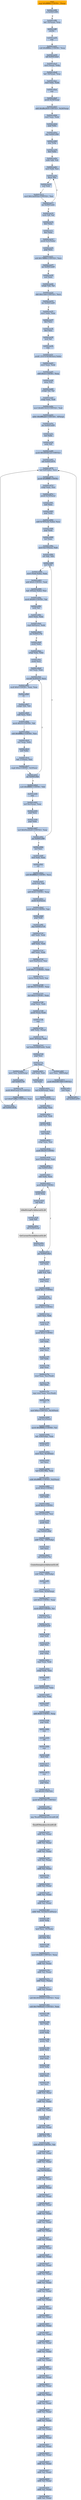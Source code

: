 digraph G {
node[shape=rectangle,style=filled,fillcolor=lightsteelblue,color=lightsteelblue]
bgcolor="transparent"
a0x0041e9f5cmpl_0xfffffffeUINT8_esp_[label="start\ncmpl $0xfffffffe<UINT8>, (%esp)",fillcolor="orange",color="lightgrey"];
a0x0041e9f9ja_0x0041e9f9[label="0x0041e9f9\nja 0x0041e9f9"];
a0x0041e9fbleal__52esp__esp[label="0x0041e9fb\nleal -52(%esp), %esp"];
a0x0041e9ffpusha_[label="0x0041e9ff\npusha "];
a0x0041ea00nop_[label="0x0041ea00\nnop "];
a0x0041ea01subl_0xffffffdcUINT8_esp[label="0x0041ea01\nsubl $0xffffffdc<UINT8>, %esp"];
a0x0041ea04call_0x0041eba5[label="0x0041ea04\ncall 0x0041eba5"];
a0x0041eba5movl_esp__ebp[label="0x0041eba5\nmovl (%esp), %ebp"];
a0x0041eba8leal__32esp__esp[label="0x0041eba8\nleal -32(%esp), %esp"];
a0x0041ebactestl_ebx_edx[label="0x0041ebac\ntestl %ebx, %edx"];
a0x0041ebaenop_[label="0x0041ebae\nnop "];
a0x0041ebafpushl_0x54esp_[label="0x0041ebaf\npushl 0x54(%esp)"];
a0x0041ebb3addl_0xfffe283fUINT32_0x24esp_[label="0x0041ebb3\naddl $0xfffe283f<UINT32>, 0x24(%esp)"];
a0x0041ebbbtestl_eax_edx[label="0x0041ebbb\ntestl %eax, %edx"];
a0x0041ebbdpopl_ebx[label="0x0041ebbd\npopl %ebx"];
a0x0041ebbejmp_0x0041e96f[label="0x0041ebbe\njmp 0x0041e96f"];
a0x0041e96fjmp_ebp[label="0x0041e96f\njmp %ebp"];
a0x0041ea09decl_ebx[label="0x0041ea09\ndecl %ebx"];
a0x0041ea0asubb_dh_ch[label="0x0041ea0a\nsubb %dh, %ch"];
a0x0041ea0cmovl_edi_esi[label="0x0041ea0c\nmovl %edi, %esi"];
a0x0041ea0edecw_bx[label="0x0041ea0e\ndecw %bx"];
a0x0041ea10notl_edi[label="0x0041ea10\nnotl %edi"];
a0x0041ea12movl_0x1aa5f32aUINT32_esi[label="0x0041ea12\nmovl $0x1aa5f32a<UINT32>, %esi"];
a0x0041ea17jne_0x0041ea0e[label="0x0041ea17\njne 0x0041ea0e"];
a0x0041ea19testb_dl_al[label="0x0041ea19\ntestb %dl, %al"];
a0x0041ea1bdecl_eax[label="0x0041ea1b\ndecl %eax"];
a0x0041ea1cdecl_eax[label="0x0041ea1c\ndecl %eax"];
a0x0041ea1dpushl_0x3cebx_[label="0x0041ea1d\npushl 0x3c(%ebx)"];
a0x0041ea20popl_ecx[label="0x0041ea20\npopl %ecx"];
a0x0041ea21subl_0x7ffffffdUINT32_ecx[label="0x0041ea21\nsubl $0x7ffffffd<UINT32>, %ecx"];
a0x0041ea27jae_0x0041ea09[label="0x0041ea27\njae 0x0041ea09"];
a0x0041ea29notl_eax[label="0x0041ea29\nnotl %eax"];
a0x0041ea2bxchgb_ah_al[label="0x0041ea2b\nxchgb %ah, %al"];
a0x0041ea2dsbbl_0x13e6UINT32_ecx[label="0x0041ea2d\nsbbl $0x13e6<UINT32>, %ecx"];
a0x0041ea33jno_0x0041ea09[label="0x0041ea33\njno 0x0041ea09"];
a0x0041ea35movl_ebx_eax[label="0x0041ea35\nmovl %ebx, %eax"];
a0x0041ea37decl_esi[label="0x0041ea37\ndecl %esi"];
a0x0041ea38decl_esi[label="0x0041ea38\ndecl %esi"];
a0x0041ea39incb_al[label="0x0041ea39\nincb %al"];
a0x0041ea3bnop_[label="0x0041ea3b\nnop "];
a0x0041ea3cpushl__2147478556ecxebx_[label="0x0041ea3c\npushl -2147478556(%ecx,%ebx)"];
a0x0041ea43movl_eax_edx[label="0x0041ea43\nmovl %eax, %edx"];
a0x0041ea45addl_0x4UINT8_esp[label="0x0041ea45\naddl $0x4<UINT8>, %esp"];
a0x0041ea48setns_ch[label="0x0041ea48\nsetns %ch"];
a0x0041ea4bxchgb_al_al[label="0x0041ea4b\nxchgb %al, %al"];
a0x0041ea4dxchgl_eax_edi[label="0x0041ea4d\nxchgl %eax, %edi"];
a0x0041ea4emovl_0xff21321fUINT32_edi[label="0x0041ea4e\nmovl $0xff21321f<UINT32>, %edi"];
a0x0041ea53addw_0xffffbab0UINT16__4esp_[label="0x0041ea53\naddw $0xffffbab0<UINT16>, -4(%esp)"];
a0x0041ea5ajne_0x0041ea09[label="0x0041ea5a\njne 0x0041ea09"];
a0x0041ea5cincl_edx[label="0x0041ea5c\nincl %edx"];
a0x0041ea5dsetle_dl[label="0x0041ea5d\nsetle %dl"];
a0x0041ea60pushl_0x400481e4UINT32[label="0x0041ea60\npushl $0x400481e4<UINT32>"];
a0x0041ea65call_0x0041e978[label="0x0041ea65\ncall 0x0041e978"];
a0x0041e978leal_0x9ebx__ecx[label="0x0041e978\nleal 0x9(%ebx), %ecx"];
a0x0041e97bpushl_0xffffffffUINT8[label="0x0041e97b\npushl $0xffffffff<UINT8>"];
a0x0041e97dxchgl_eax_esi[label="0x0041e97d\nxchgl %eax, %esi"];
a0x0041e97epushl_0x33ecx_[label="0x0041e97e\npushl 0x33(%ecx)"];
a0x0041e981notl_eax[label="0x0041e981\nnotl %eax"];
a0x0041e983popl_edx[label="0x0041e983\npopl %edx"];
a0x0041e984addl_0x78edxebx__ecx[label="0x0041e984\naddl 0x78(%edx,%ebx), %ecx"];
a0x0041e988popl_edx[label="0x0041e988\npopl %edx"];
a0x0041e989incl_eax[label="0x0041e989\nincl %eax"];
a0x0041e98amovl_0x17ecx__edi[label="0x0041e98a\nmovl 0x17(%ecx), %edi"];
a0x0041e98dorb_bh_bh[label="0x0041e98d\norb %bh, %bh"];
a0x0041e98fincl_edx[label="0x0041e98f\nincl %edx"];
a0x0041e990movl_ediebx__eax[label="0x0041e990\nmovl (%edi,%ebx), %eax"];
a0x0041e993addl_0x4UINT8_edi[label="0x0041e993\naddl $0x4<UINT8>, %edi"];
a0x0041e996leal__3eaxebx__esi[label="0x0041e996\nleal -3(%eax,%ebx), %esi"];
a0x0041e99amovb_0x60UINT8_al[label="0x0041e99a\nmovb $0x60<UINT8>, %al"];
a0x0041e99cnotb_al[label="0x0041e99c\nnotb %al"];
a0x0041e99emovl_eax_eax[label="0x0041e99e\nmovl %eax, %eax"];
a0x0041e9a0cmpl_0xfecx__edx[label="0x0041e9a0\ncmpl 0xf(%ecx), %edx"];
a0x0041e9a3jae_0x0041e7fe[label="0x0041e9a3\njae 0x0041e7fe"];
a0x0041e9a9pushl_ebx[label="0x0041e9a9\npushl %ebx"];
a0x0041e9aaxchgl_ebx_ebx[label="0x0041e9aa\nxchgl %ebx, %ebx"];
a0x0041e9acpushl_ecx[label="0x0041e9ac\npushl %ecx"];
a0x0041e9adxorl_eax_eax[label="0x0041e9ad\nxorl %eax, %eax"];
a0x0041e9afmovzbl_0x3esi__ecx[label="0x0041e9af\nmovzbl 0x3(%esi), %ecx"];
a0x0041e9b3imull_0xfUINT8_eax_eax[label="0x0041e9b3\nimull $0xf<UINT8>, %eax, %eax"];
a0x0041e9b6clc_[label="0x0041e9b6\nclc "];
a0x0041e9b7xchgb_bh_bh[label="0x0041e9b7\nxchgb %bh, %bh"];
a0x0041e9b9subl_ecx_eax[label="0x0041e9b9\nsubl %ecx, %eax"];
a0x0041e9bbmovb_0x35UINT8_bl[label="0x0041e9bb\nmovb $0x35<UINT8>, %bl"];
a0x0041e9bdsubl_0xffffffeeUINT8_esi[label="0x0041e9bd\nsubl $0xffffffee<UINT8>, %esi"];
a0x0041e9c0xorl_esp_ebx[label="0x0041e9c0\nxorl %esp, %ebx"];
a0x0041e9c2notl_ebx[label="0x0041e9c2\nnotl %ebx"];
a0x0041e9c4leal__17esi__esi[label="0x0041e9c4\nleal -17(%esi), %esi"];
a0x0041e9c7cmpb_0xaUINT8_0x3esi_[label="0x0041e9c7\ncmpb $0xa<UINT8>, 0x3(%esi)"];
a0x0041e9cbjae_0x0041e9af[label="0x0041e9cb\njae 0x0041e9af"];
a0x0041e9cdxorb_0xfffffff4UINT8_bh[label="0x0041e9cd\nxorb $0xfffffff4<UINT8>, %bh"];
a0x0041e9d0nop_[label="0x0041e9d0\nnop "];
a0x0041e9d1xorl_0xcesp__eax[label="0x0041e9d1\nxorl 0xc(%esp), %eax"];
a0x0041e9d5popl_ecx[label="0x0041e9d5\npopl %ecx"];
a0x0041e9d6popl_ebx[label="0x0041e9d6\npopl %ebx"];
a0x0041e9d7xorl_0x93e2d2d5UINT32_eax[label="0x0041e9d7\nxorl $0x93e2d2d5<UINT32>, %eax"];
a0x0041e9dcjne_0x0041e98f[label="0x0041e9dc\njne 0x0041e98f"];
a0x0041e9deincl_esi[label="0x0041e9de\nincl %esi"];
a0x0041e9dftestl_edi_eax[label="0x0041e9df\ntestl %edi, %eax"];
a0x0041e9e1cld_[label="0x0041e9e1\ncld "];
a0x0041e9e2subl_0xffffffefUINT8_ecx[label="0x0041e9e2\nsubl $0xffffffef<UINT8>, %ecx"];
a0x0041e9e5movb_cl_ah[label="0x0041e9e5\nmovb %cl, %ah"];
a0x0041e9e7addl_0x8UINT8_esp[label="0x0041e9e7\naddl $0x8<UINT8>, %esp"];
a0x0041e9eapushl_0x2ecx_[label="0x0041e9ea\npushl 0x2(%ecx)"];
a0x0041e9edmovb_0x23UINT8_ah[label="0x0041e9ed\nmovb $0x23<UINT8>, %ah"];
a0x0041e9efpopl_edi[label="0x0041e9ef\npopl %edi"];
a0x0041e9f0jmp_0x0041e7c0[label="0x0041e9f0\njmp 0x0041e7c0"];
a0x0041e7c0addl_edx_edx[label="0x0041e7c0\naddl %edx, %edx"];
a0x0041e7c2addl_ebx_edi[label="0x0041e7c2\naddl %ebx, %edi"];
a0x0041e7c4addl_ebx_edx[label="0x0041e7c4\naddl %ebx, %edx"];
a0x0041e7c6movl_0xaecx__esi[label="0x0041e7c6\nmovl 0xa(%ecx), %esi"];
a0x0041e7c9andl_0x7cUINT8_eax[label="0x0041e7c9\nandl $0x7c<UINT8>, %eax"];
a0x0041e7ccmovw_edxesi__ax[label="0x0041e7cc\nmovw (%edx,%esi), %ax"];
a0x0041e7d0shll_0x10UINT8_eax[label="0x0041e7d0\nshll $0x10<UINT8>, %eax"];
a0x0041e7d3shrl_0xeUINT8_eax[label="0x0041e7d3\nshrl $0xe<UINT8>, %eax"];
a0x0041e7d6xchgl_ecx_edx[label="0x0041e7d6\nxchgl %ecx, %edx"];
a0x0041e7d8pushl_eaxedi_[label="0x0041e7d8\npushl (%eax,%edi)"];
a0x0041e7dbnop_[label="0x0041e7db\nnop "];
a0x0041e7dcaddl_ebx_esp_[label="0x0041e7dc\naddl %ebx, (%esp)"];
a0x0041e7dfmovl__4esp__eax[label="0x0041e7df\nmovl -4(%esp), %eax"];
a0x0041e7e3leal_0x6a3a388fedi__edx[label="0x0041e7e3\nleal 0x6a3a388f(%edi), %edx"];
a0x0041e7e9popl_esi[label="0x0041e7e9\npopl %esi"];
a0x0041e7eajmp_eax[label="0x0041e7ea\njmp %eax"];
a0x0041ea6amovl_esi_0x44esp_[label="0x0041ea6a\nmovl %esi, 0x44(%esp)"];
a0x0041ea6ecall_0x0041e7ff[label="0x0041ea6e\ncall 0x0041e7ff"];
a0x0041e7ffpushl_0x61ee3c72UINT32[label="0x0041e7ff\npushl $0x61ee3c72<UINT32>"];
a0x0041e804xorl_0x67effffaUINT32_edi[label="0x0041e804\nxorl $0x67effffa<UINT32>, %edi"];
a0x0041e80acall_0x0041e978[label="0x0041e80a\ncall 0x0041e978"];
a0x0041e80fmovl_esi__589ebp_[label="0x0041e80f\nmovl %esi, -589(%ebp)"];
a0x0041e815pushl_0xfc6613b6UINT32[label="0x0041e815\npushl $0xfc6613b6<UINT32>"];
a0x0041e81anotl_eax[label="0x0041e81a\nnotl %eax"];
a0x0041e81ccall_0x0041e978[label="0x0041e81c\ncall 0x0041e978"];
a0x0041e821subl_edi_edi[label="0x0041e821\nsubl %edi, %edi"];
a0x0041e823incl_edi[label="0x0041e823\nincl %edi"];
a0x0041e824leal_0x28esp__eax[label="0x0041e824\nleal 0x28(%esp), %eax"];
a0x0041e828movl_esi_0x4cesp_[label="0x0041e828\nmovl %esi, 0x4c(%esp)"];
a0x0041e82ctestl_ebp_ecx[label="0x0041e82c\ntestl %ebp, %ecx"];
a0x0041e82exchgl_edi_edx[label="0x0041e82e\nxchgl %edi, %edx"];
a0x0041e830orb_cl_dh[label="0x0041e830\norb %cl, %dh"];
a0x0041e832incl_edx[label="0x0041e832\nincl %edx"];
a0x0041e833xchgl_eax_esi[label="0x0041e833\nxchgl %eax, %esi"];
a0x0041e834pushl_0x20UINT8[label="0x0041e834\npushl $0x20<UINT8>"];
a0x0041e836movl_0x4cesp__edi[label="0x0041e836\nmovl 0x4c(%esp), %edi"];
a0x0041e83ajmp_0x0041e921[label="0x0041e83a\njmp 0x0041e921"];
a0x0041e921subl_edx_ecx[label="0x0041e921\nsubl %edx, %ecx"];
a0x0041e923pushl_0x8UINT8[label="0x0041e923\npushl $0x8<UINT8>"];
a0x0041e925pushl_esp[label="0x0041e925\npushl %esp"];
a0x0041e926call_edi[label="0x0041e926\ncall %edi"];
IsBadStringPtrA_kernel32_dll[label="IsBadStringPtrA@kernel32.dll",fillcolor="lightgrey",color="lightgrey"];
a0x0041e928notb_dl[label="0x0041e928\nnotb %dl"];
a0x0041e92acall_0x50esp_[label="0x0041e92a\ncall 0x50(%esp)"];
GetCurrentThread_kernel32_dll[label="GetCurrentThread@kernel32.dll",fillcolor="lightgrey",color="lightgrey"];
a0x0041e92edecb_esp_[label="0x0041e92e\ndecb (%esp)"];
a0x0041e931jne_0x0041e923[label="0x0041e931\njne 0x0041e923"];
a0x0041e933notl_edx[label="0x0041e933\nnotl %edx"];
a0x0041e935addb_ch_ah[label="0x0041e935\naddb %ch, %ah"];
a0x0041e937popl_eax[label="0x0041e937\npopl %eax"];
a0x0041e938pushl_0x1UINT8[label="0x0041e938\npushl $0x1<UINT8>"];
a0x0041e93acall_0x0041e7ec[label="0x0041e93a\ncall 0x0041e7ec"];
a0x0041e7ecpushl_0x1UINT8[label="0x0041e7ec\npushl $0x1<UINT8>"];
a0x0041e7eemovl_esi_edi[label="0x0041e7ee\nmovl %esi, %edi"];
a0x0041e7f0notb_ch[label="0x0041e7f0\nnotb %ch"];
a0x0041e7f2pushl_0x4UINT8[label="0x0041e7f2\npushl $0x4<UINT8>"];
a0x0041e7f4notl_edx[label="0x0041e7f4\nnotl %edx"];
a0x0041e7f6popl_ecx[label="0x0041e7f6\npopl %ecx"];
a0x0041e7f7notl_edx[label="0x0041e7f7\nnotl %edx"];
a0x0041e7f9popl_eax[label="0x0041e7f9\npopl %eax"];
a0x0041e7fastosl_eax_es_edi_[label="0x0041e7fa\nstosl %eax, %es:(%edi)"];
a0x0041e7fbdecl_eax[label="0x0041e7fb\ndecl %eax"];
a0x0041e7fcrepz_stosl_eax_es_edi_[label="0x0041e7fc\nrepz stosl %eax, %es:(%edi)"];
a0x0041e7feret[label="0x0041e7fe\nret"];
a0x0041e93fmovl_0xcUINT32_0x14esi_[label="0x0041e93f\nmovl $0xc<UINT32>, 0x14(%esi)"];
a0x0041e946popl_0x1cesi_[label="0x0041e946\npopl 0x1c(%esi)"];
a0x0041e949movb_0xffffff8aUINT8_cl[label="0x0041e949\nmovb $0xffffff8a<UINT8>, %cl"];
a0x0041e94bleal__458ebp__eax[label="0x0041e94b\nleal -458(%ebp), %eax"];
a0x0041e951pushl_eax[label="0x0041e951\npushl %eax"];
a0x0041e952movl_esi_0x18esi_[label="0x0041e952\nmovl %esi, 0x18(%esi)"];
a0x0041e955incl_ecx[label="0x0041e955\nincl %ecx"];
a0x0041e956leal_0x4f2c9fba_edx[label="0x0041e956\nleal 0x4f2c9fba, %edx"];
a0x0041e95csubb_0xfffffffcUINT8_0x2esi_[label="0x0041e95c\nsubb $0xfffffffc<UINT8>, 0x2(%esi)"];
a0x0041e960pushl_0x4UINT8[label="0x0041e960\npushl $0x4<UINT8>"];
a0x0041e962notl_edx[label="0x0041e962\nnotl %edx"];
a0x0041e964pushl_0x3UINT8[label="0x0041e964\npushl $0x3<UINT8>"];
a0x0041e966leal_0x14esi__esi[label="0x0041e966\nleal 0x14(%esi), %esi"];
a0x0041e969pushl_esi[label="0x0041e969\npushl %esi"];
a0x0041e96ajmp_0x0041e8dd[label="0x0041e96a\njmp 0x0041e8dd"];
a0x0041e8ddaddl_ebp__290ebp_[label="0x0041e8dd\naddl %ebp, -290(%ebp)"];
a0x0041e8e3notl_ecx[label="0x0041e8e3\nnotl %ecx"];
a0x0041e8e5call_0x0041e7bc[label="0x0041e8e5\ncall 0x0041e7bc"];
CreateSemaphoreA_kernel32_dll[label="CreateSemaphoreA@kernel32.dll",fillcolor="lightgrey",color="lightgrey"];
a0x0041e8ebsubl_ebp__290ebp_[label="0x0041e8eb\nsubl %ebp, -290(%ebp)"];
a0x0041e8f1ret[label="0x0041e8f1\nret"];
a0x0041ea73movl_eax_0x34esp_[label="0x0041ea73\nmovl %eax, 0x34(%esp)"];
a0x0041ea77subl_0x4UINT8_eax[label="0x0041ea77\nsubl $0x4<UINT8>, %eax"];
a0x0041ea7amovb_0xfUINT8_cl[label="0x0041ea7a\nmovb $0xf<UINT8>, %cl"];
a0x0041ea7cmovb_cl_ch[label="0x0041ea7c\nmovb %cl, %ch"];
a0x0041ea7ejb_0x0041eb59[label="0x0041ea7e\njb 0x0041eb59"];
a0x0041eb59popl_edi[label="0x0041eb59\npopl %edi"];
a0x0041eb5apopl_esi[label="0x0041eb5a\npopl %esi"];
a0x0041eb5bpopl_ebp[label="0x0041eb5b\npopl %ebp"];
a0x0041eb5ccmpl_eax_edx[label="0x0041eb5c\ncmpl %eax, %edx"];
a0x0041eb5exchgl_edx_ecx[label="0x0041eb5e\nxchgl %edx, %ecx"];
a0x0041eb60nop_[label="0x0041eb60\nnop "];
a0x0041eb61movl_0x4esp__ebx[label="0x0041eb61\nmovl 0x4(%esp), %ebx"];
a0x0041eb65testl_esi_eax[label="0x0041eb65\ntestl %esi, %eax"];
a0x0041eb67incl_eax[label="0x0041eb67\nincl %eax"];
a0x0041eb68addl_0x8UINT8_esp[label="0x0041eb68\naddl $0x8<UINT8>, %esp"];
a0x0041eb6bpopl_edx[label="0x0041eb6b\npopl %edx"];
a0x0041eb6cnop_[label="0x0041eb6c\nnop "];
a0x0041eb6dcld_[label="0x0041eb6d\ncld "];
a0x0041eb6enop_[label="0x0041eb6e\nnop "];
a0x0041eb6fdecb_al[label="0x0041eb6f\ndecb %al"];
a0x0041eb71popl_ecx[label="0x0041eb71\npopl %ecx"];
a0x0041eb72nop_[label="0x0041eb72\nnop "];
a0x0041eb73popl_eax[label="0x0041eb73\npopl %eax"];
a0x0041eb74ret_0x30UINT16[label="0x0041eb74\nret $0x30<UINT16>"];
a0x00401248pushl_0x401340UINT32[label="0x00401248\npushl $0x401340<UINT32>"];
a0x0040124dcall_0x00401240[label="0x0040124d\ncall 0x00401240"];
a0x00401240jmp_ThunRTMain_msvbvm60_dll[label="0x00401240\njmp ThunRTMain@msvbvm60.dll"];
ThunRTMain_msvbvm60_dll[label="ThunRTMain@msvbvm60.dll",fillcolor="lightgrey",color="lightgrey"];
a0x00401252addb_al_eax_[label="0x00401252\naddb %al, (%eax)"];
a0x00401254addb_al_eax_[label="0x00401254\naddb %al, (%eax)"];
a0x00401256addb_al_eax_[label="0x00401256\naddb %al, (%eax)"];
a0x00401258xorb_al_eax_[label="0x00401258\nxorb %al, (%eax)"];
a0x0040125aaddb_al_eax_[label="0x0040125a\naddb %al, (%eax)"];
a0x0040125cincl_eax[label="0x0040125c\nincl %eax"];
a0x0040125daddb_al_eax_[label="0x0040125d\naddb %al, (%eax)"];
a0x0040125faddb_al_eax_[label="0x0040125f\naddb %al, (%eax)"];
a0x00401261addb_al_eax_[label="0x00401261\naddb %al, (%eax)"];
a0x00401263addb_bh_0x324c51cdecx_[label="0x00401263\naddb %bh, 0x324c51cd(%ecx)"];
a0x00401269pushl_ebp[label="0x00401269\npushl %ebp"];
a0x0040126atestl_ecx__91edx_[label="0x0040126a\ntestl %ecx, -91(%edx)"];
a0x0040126dorb_dh_al[label="0x0040126d\norb %dh, %al"];
a0x0040126frepnz_xlat_[label="0x0040126f\nrepnz xlat "];
a0x00401271movl_0xfa8fUINT32_esp[label="0x00401271\nmovl $0xfa8f<UINT32>, %esp"];
a0x00401276addb_al_eax_[label="0x00401276\naddb %al, (%eax)"];
a0x00401278addb_al_eax_[label="0x00401278\naddb %al, (%eax)"];
a0x0040127aaddl_eax_eax_[label="0x0040127a\naddl %eax, (%eax)"];
a0x0040127caddb_al_eax_[label="0x0040127c\naddb %al, (%eax)"];
a0x0040127esubl_0x30303043UINT32_eax[label="0x0040127e\nsubl $0x30303043<UINT32>, %eax"];
a0x00401283subl_0x70686a62UINT32_eax[label="0x00401283\nsubl $0x70686a62<UINT32>, %eax"];
a0x00401288incl_esi[label="0x00401288\nincl %esi"];
a0x00401289decl_ebp[label="0x00401289\ndecl %ebp"];
a0x0040128apushl_ebp[label="0x0040128a\npushl %ebp"];
a0x0040128bpushw_di[label="0x0040128b\npushw %di"];
a0x0040128dpushl_ecx[label="0x0040128d\npushl %ecx"];
a0x0040128epopl_eax[label="0x0040128e\npopl %eax"];
a0x0040128fpushl_ebp[label="0x0040128f\npushl %ebp"];
a0x00401290popl_ecx[label="0x00401290\npopl %ecx"];
a0x00401291incl_esi[label="0x00401291\nincl %esi"];
a0x00401292addb_ch_esi_[label="0x00401292\naddb %ch, (%esi)"];
a0x00401294addb_al_eax_[label="0x00401294\naddb %al, (%eax)"];
a0x00401296addb_al_eax_[label="0x00401296\naddb %al, (%eax)"];
a0x00401298pushl_es[label="0x00401298\npushl %es"];
a0x00401299addb_al_eax_[label="0x00401299\naddb %al, (%eax)"];
a0x0040129baddb_bh_ah[label="0x0040129b\naddb %bh, %ah"];
a0x0040129dsubb_0x40UINT8_al[label="0x0040129d\nsubb $0x40<UINT8>, %al"];
a0x0040129faddb_dl_eax_[label="0x0040129f\naddb %dl, (%eax)"];
a0x004012a2addb_al_eax_[label="0x004012a2\naddb %al, (%eax)"];
a0x004012a4jmp_0x0562dee3[label="0x004012a4\njmp 0x0562dee3"];
a0x0562dee3addb_al_eax_[label="0x0562dee3\naddb %al, (%eax)"];
a0x0562dee5addb_al_eax_[label="0x0562dee5\naddb %al, (%eax)"];
a0x0562dee7addb_al_eax_[label="0x0562dee7\naddb %al, (%eax)"];
a0x0562dee9addb_al_eax_[label="0x0562dee9\naddb %al, (%eax)"];
a0x0562deebaddb_al_eax_[label="0x0562deeb\naddb %al, (%eax)"];
a0x0562deedaddb_al_eax_[label="0x0562deed\naddb %al, (%eax)"];
a0x0562deefaddb_al_eax_[label="0x0562deef\naddb %al, (%eax)"];
a0x0562def1addb_al_eax_[label="0x0562def1\naddb %al, (%eax)"];
a0x0562def3addb_al_eax_[label="0x0562def3\naddb %al, (%eax)"];
a0x0562def5addb_al_eax_[label="0x0562def5\naddb %al, (%eax)"];
a0x0562def7addb_al_eax_[label="0x0562def7\naddb %al, (%eax)"];
a0x0562def9addb_al_eax_[label="0x0562def9\naddb %al, (%eax)"];
a0x0562defbaddb_al_eax_[label="0x0562defb\naddb %al, (%eax)"];
a0x0562defdaddb_al_eax_[label="0x0562defd\naddb %al, (%eax)"];
a0x0562deffaddb_al_eax_[label="0x0562deff\naddb %al, (%eax)"];
a0x0562df01addb_al_eax_[label="0x0562df01\naddb %al, (%eax)"];
a0x0562df03addb_al_eax_[label="0x0562df03\naddb %al, (%eax)"];
a0x0562df05addb_al_eax_[label="0x0562df05\naddb %al, (%eax)"];
a0x0562df07addb_al_eax_[label="0x0562df07\naddb %al, (%eax)"];
a0x0562df09addb_al_eax_[label="0x0562df09\naddb %al, (%eax)"];
a0x0562df0baddb_al_eax_[label="0x0562df0b\naddb %al, (%eax)"];
a0x0562df0daddb_al_eax_[label="0x0562df0d\naddb %al, (%eax)"];
a0x0562df0faddb_al_eax_[label="0x0562df0f\naddb %al, (%eax)"];
a0x0562df11addb_al_eax_[label="0x0562df11\naddb %al, (%eax)"];
a0x0562df13addb_al_eax_[label="0x0562df13\naddb %al, (%eax)"];
a0x0562df15addb_al_eax_[label="0x0562df15\naddb %al, (%eax)"];
a0x0562df17addb_al_eax_[label="0x0562df17\naddb %al, (%eax)"];
a0x0562df19addb_al_eax_[label="0x0562df19\naddb %al, (%eax)"];
a0x0562df1baddb_al_eax_[label="0x0562df1b\naddb %al, (%eax)"];
a0x0562df1daddb_al_eax_[label="0x0562df1d\naddb %al, (%eax)"];
a0x0562df1faddb_al_eax_[label="0x0562df1f\naddb %al, (%eax)"];
a0x0562df21addb_al_eax_[label="0x0562df21\naddb %al, (%eax)"];
a0x0562df23addb_al_eax_[label="0x0562df23\naddb %al, (%eax)"];
a0x0562df25addb_al_eax_[label="0x0562df25\naddb %al, (%eax)"];
a0x0562df27addb_al_eax_[label="0x0562df27\naddb %al, (%eax)"];
a0x0562df29addb_al_eax_[label="0x0562df29\naddb %al, (%eax)"];
a0x0562df2baddb_al_eax_[label="0x0562df2b\naddb %al, (%eax)"];
a0x0562df2daddb_al_eax_[label="0x0562df2d\naddb %al, (%eax)"];
a0x0041e9f5cmpl_0xfffffffeUINT8_esp_ -> a0x0041e9f9ja_0x0041e9f9 [color="#000000"];
a0x0041e9f9ja_0x0041e9f9 -> a0x0041e9fbleal__52esp__esp [color="#000000",label="F"];
a0x0041e9fbleal__52esp__esp -> a0x0041e9ffpusha_ [color="#000000"];
a0x0041e9ffpusha_ -> a0x0041ea00nop_ [color="#000000"];
a0x0041ea00nop_ -> a0x0041ea01subl_0xffffffdcUINT8_esp [color="#000000"];
a0x0041ea01subl_0xffffffdcUINT8_esp -> a0x0041ea04call_0x0041eba5 [color="#000000"];
a0x0041ea04call_0x0041eba5 -> a0x0041eba5movl_esp__ebp [color="#000000"];
a0x0041eba5movl_esp__ebp -> a0x0041eba8leal__32esp__esp [color="#000000"];
a0x0041eba8leal__32esp__esp -> a0x0041ebactestl_ebx_edx [color="#000000"];
a0x0041ebactestl_ebx_edx -> a0x0041ebaenop_ [color="#000000"];
a0x0041ebaenop_ -> a0x0041ebafpushl_0x54esp_ [color="#000000"];
a0x0041ebafpushl_0x54esp_ -> a0x0041ebb3addl_0xfffe283fUINT32_0x24esp_ [color="#000000"];
a0x0041ebb3addl_0xfffe283fUINT32_0x24esp_ -> a0x0041ebbbtestl_eax_edx [color="#000000"];
a0x0041ebbbtestl_eax_edx -> a0x0041ebbdpopl_ebx [color="#000000"];
a0x0041ebbdpopl_ebx -> a0x0041ebbejmp_0x0041e96f [color="#000000"];
a0x0041ebbejmp_0x0041e96f -> a0x0041e96fjmp_ebp [color="#000000"];
a0x0041e96fjmp_ebp -> a0x0041ea09decl_ebx [color="#000000"];
a0x0041ea09decl_ebx -> a0x0041ea0asubb_dh_ch [color="#000000"];
a0x0041ea0asubb_dh_ch -> a0x0041ea0cmovl_edi_esi [color="#000000"];
a0x0041ea0cmovl_edi_esi -> a0x0041ea0edecw_bx [color="#000000"];
a0x0041ea0edecw_bx -> a0x0041ea10notl_edi [color="#000000"];
a0x0041ea10notl_edi -> a0x0041ea12movl_0x1aa5f32aUINT32_esi [color="#000000"];
a0x0041ea12movl_0x1aa5f32aUINT32_esi -> a0x0041ea17jne_0x0041ea0e [color="#000000"];
a0x0041ea17jne_0x0041ea0e -> a0x0041ea0edecw_bx [color="#000000",label="T"];
a0x0041ea17jne_0x0041ea0e -> a0x0041ea19testb_dl_al [color="#000000",label="F"];
a0x0041ea19testb_dl_al -> a0x0041ea1bdecl_eax [color="#000000"];
a0x0041ea1bdecl_eax -> a0x0041ea1cdecl_eax [color="#000000"];
a0x0041ea1cdecl_eax -> a0x0041ea1dpushl_0x3cebx_ [color="#000000"];
a0x0041ea1dpushl_0x3cebx_ -> a0x0041ea20popl_ecx [color="#000000"];
a0x0041ea20popl_ecx -> a0x0041ea21subl_0x7ffffffdUINT32_ecx [color="#000000"];
a0x0041ea21subl_0x7ffffffdUINT32_ecx -> a0x0041ea27jae_0x0041ea09 [color="#000000"];
a0x0041ea27jae_0x0041ea09 -> a0x0041ea29notl_eax [color="#000000",label="F"];
a0x0041ea29notl_eax -> a0x0041ea2bxchgb_ah_al [color="#000000"];
a0x0041ea2bxchgb_ah_al -> a0x0041ea2dsbbl_0x13e6UINT32_ecx [color="#000000"];
a0x0041ea2dsbbl_0x13e6UINT32_ecx -> a0x0041ea33jno_0x0041ea09 [color="#000000"];
a0x0041ea33jno_0x0041ea09 -> a0x0041ea35movl_ebx_eax [color="#000000",label="F"];
a0x0041ea35movl_ebx_eax -> a0x0041ea37decl_esi [color="#000000"];
a0x0041ea37decl_esi -> a0x0041ea38decl_esi [color="#000000"];
a0x0041ea38decl_esi -> a0x0041ea39incb_al [color="#000000"];
a0x0041ea39incb_al -> a0x0041ea3bnop_ [color="#000000"];
a0x0041ea3bnop_ -> a0x0041ea3cpushl__2147478556ecxebx_ [color="#000000"];
a0x0041ea3cpushl__2147478556ecxebx_ -> a0x0041ea43movl_eax_edx [color="#000000"];
a0x0041ea43movl_eax_edx -> a0x0041ea45addl_0x4UINT8_esp [color="#000000"];
a0x0041ea45addl_0x4UINT8_esp -> a0x0041ea48setns_ch [color="#000000"];
a0x0041ea48setns_ch -> a0x0041ea4bxchgb_al_al [color="#000000"];
a0x0041ea4bxchgb_al_al -> a0x0041ea4dxchgl_eax_edi [color="#000000"];
a0x0041ea4dxchgl_eax_edi -> a0x0041ea4emovl_0xff21321fUINT32_edi [color="#000000"];
a0x0041ea4emovl_0xff21321fUINT32_edi -> a0x0041ea53addw_0xffffbab0UINT16__4esp_ [color="#000000"];
a0x0041ea53addw_0xffffbab0UINT16__4esp_ -> a0x0041ea5ajne_0x0041ea09 [color="#000000"];
a0x0041ea5ajne_0x0041ea09 -> a0x0041ea5cincl_edx [color="#000000",label="F"];
a0x0041ea5cincl_edx -> a0x0041ea5dsetle_dl [color="#000000"];
a0x0041ea5dsetle_dl -> a0x0041ea60pushl_0x400481e4UINT32 [color="#000000"];
a0x0041ea60pushl_0x400481e4UINT32 -> a0x0041ea65call_0x0041e978 [color="#000000"];
a0x0041ea65call_0x0041e978 -> a0x0041e978leal_0x9ebx__ecx [color="#000000"];
a0x0041e978leal_0x9ebx__ecx -> a0x0041e97bpushl_0xffffffffUINT8 [color="#000000"];
a0x0041e97bpushl_0xffffffffUINT8 -> a0x0041e97dxchgl_eax_esi [color="#000000"];
a0x0041e97dxchgl_eax_esi -> a0x0041e97epushl_0x33ecx_ [color="#000000"];
a0x0041e97epushl_0x33ecx_ -> a0x0041e981notl_eax [color="#000000"];
a0x0041e981notl_eax -> a0x0041e983popl_edx [color="#000000"];
a0x0041e983popl_edx -> a0x0041e984addl_0x78edxebx__ecx [color="#000000"];
a0x0041e984addl_0x78edxebx__ecx -> a0x0041e988popl_edx [color="#000000"];
a0x0041e988popl_edx -> a0x0041e989incl_eax [color="#000000"];
a0x0041e989incl_eax -> a0x0041e98amovl_0x17ecx__edi [color="#000000"];
a0x0041e98amovl_0x17ecx__edi -> a0x0041e98dorb_bh_bh [color="#000000"];
a0x0041e98dorb_bh_bh -> a0x0041e98fincl_edx [color="#000000"];
a0x0041e98fincl_edx -> a0x0041e990movl_ediebx__eax [color="#000000"];
a0x0041e990movl_ediebx__eax -> a0x0041e993addl_0x4UINT8_edi [color="#000000"];
a0x0041e993addl_0x4UINT8_edi -> a0x0041e996leal__3eaxebx__esi [color="#000000"];
a0x0041e996leal__3eaxebx__esi -> a0x0041e99amovb_0x60UINT8_al [color="#000000"];
a0x0041e99amovb_0x60UINT8_al -> a0x0041e99cnotb_al [color="#000000"];
a0x0041e99cnotb_al -> a0x0041e99emovl_eax_eax [color="#000000"];
a0x0041e99emovl_eax_eax -> a0x0041e9a0cmpl_0xfecx__edx [color="#000000"];
a0x0041e9a0cmpl_0xfecx__edx -> a0x0041e9a3jae_0x0041e7fe [color="#000000"];
a0x0041e9a3jae_0x0041e7fe -> a0x0041e9a9pushl_ebx [color="#000000",label="F"];
a0x0041e9a9pushl_ebx -> a0x0041e9aaxchgl_ebx_ebx [color="#000000"];
a0x0041e9aaxchgl_ebx_ebx -> a0x0041e9acpushl_ecx [color="#000000"];
a0x0041e9acpushl_ecx -> a0x0041e9adxorl_eax_eax [color="#000000"];
a0x0041e9adxorl_eax_eax -> a0x0041e9afmovzbl_0x3esi__ecx [color="#000000"];
a0x0041e9afmovzbl_0x3esi__ecx -> a0x0041e9b3imull_0xfUINT8_eax_eax [color="#000000"];
a0x0041e9b3imull_0xfUINT8_eax_eax -> a0x0041e9b6clc_ [color="#000000"];
a0x0041e9b6clc_ -> a0x0041e9b7xchgb_bh_bh [color="#000000"];
a0x0041e9b7xchgb_bh_bh -> a0x0041e9b9subl_ecx_eax [color="#000000"];
a0x0041e9b9subl_ecx_eax -> a0x0041e9bbmovb_0x35UINT8_bl [color="#000000"];
a0x0041e9bbmovb_0x35UINT8_bl -> a0x0041e9bdsubl_0xffffffeeUINT8_esi [color="#000000"];
a0x0041e9bdsubl_0xffffffeeUINT8_esi -> a0x0041e9c0xorl_esp_ebx [color="#000000"];
a0x0041e9c0xorl_esp_ebx -> a0x0041e9c2notl_ebx [color="#000000"];
a0x0041e9c2notl_ebx -> a0x0041e9c4leal__17esi__esi [color="#000000"];
a0x0041e9c4leal__17esi__esi -> a0x0041e9c7cmpb_0xaUINT8_0x3esi_ [color="#000000"];
a0x0041e9c7cmpb_0xaUINT8_0x3esi_ -> a0x0041e9cbjae_0x0041e9af [color="#000000"];
a0x0041e9cbjae_0x0041e9af -> a0x0041e9afmovzbl_0x3esi__ecx [color="#000000",label="T"];
a0x0041e9cbjae_0x0041e9af -> a0x0041e9cdxorb_0xfffffff4UINT8_bh [color="#000000",label="F"];
a0x0041e9cdxorb_0xfffffff4UINT8_bh -> a0x0041e9d0nop_ [color="#000000"];
a0x0041e9d0nop_ -> a0x0041e9d1xorl_0xcesp__eax [color="#000000"];
a0x0041e9d1xorl_0xcesp__eax -> a0x0041e9d5popl_ecx [color="#000000"];
a0x0041e9d5popl_ecx -> a0x0041e9d6popl_ebx [color="#000000"];
a0x0041e9d6popl_ebx -> a0x0041e9d7xorl_0x93e2d2d5UINT32_eax [color="#000000"];
a0x0041e9d7xorl_0x93e2d2d5UINT32_eax -> a0x0041e9dcjne_0x0041e98f [color="#000000"];
a0x0041e9dcjne_0x0041e98f -> a0x0041e98fincl_edx [color="#000000",label="T"];
a0x0041e9dcjne_0x0041e98f -> a0x0041e9deincl_esi [color="#000000",label="F"];
a0x0041e9deincl_esi -> a0x0041e9dftestl_edi_eax [color="#000000"];
a0x0041e9dftestl_edi_eax -> a0x0041e9e1cld_ [color="#000000"];
a0x0041e9e1cld_ -> a0x0041e9e2subl_0xffffffefUINT8_ecx [color="#000000"];
a0x0041e9e2subl_0xffffffefUINT8_ecx -> a0x0041e9e5movb_cl_ah [color="#000000"];
a0x0041e9e5movb_cl_ah -> a0x0041e9e7addl_0x8UINT8_esp [color="#000000"];
a0x0041e9e7addl_0x8UINT8_esp -> a0x0041e9eapushl_0x2ecx_ [color="#000000"];
a0x0041e9eapushl_0x2ecx_ -> a0x0041e9edmovb_0x23UINT8_ah [color="#000000"];
a0x0041e9edmovb_0x23UINT8_ah -> a0x0041e9efpopl_edi [color="#000000"];
a0x0041e9efpopl_edi -> a0x0041e9f0jmp_0x0041e7c0 [color="#000000"];
a0x0041e9f0jmp_0x0041e7c0 -> a0x0041e7c0addl_edx_edx [color="#000000"];
a0x0041e7c0addl_edx_edx -> a0x0041e7c2addl_ebx_edi [color="#000000"];
a0x0041e7c2addl_ebx_edi -> a0x0041e7c4addl_ebx_edx [color="#000000"];
a0x0041e7c4addl_ebx_edx -> a0x0041e7c6movl_0xaecx__esi [color="#000000"];
a0x0041e7c6movl_0xaecx__esi -> a0x0041e7c9andl_0x7cUINT8_eax [color="#000000"];
a0x0041e7c9andl_0x7cUINT8_eax -> a0x0041e7ccmovw_edxesi__ax [color="#000000"];
a0x0041e7ccmovw_edxesi__ax -> a0x0041e7d0shll_0x10UINT8_eax [color="#000000"];
a0x0041e7d0shll_0x10UINT8_eax -> a0x0041e7d3shrl_0xeUINT8_eax [color="#000000"];
a0x0041e7d3shrl_0xeUINT8_eax -> a0x0041e7d6xchgl_ecx_edx [color="#000000"];
a0x0041e7d6xchgl_ecx_edx -> a0x0041e7d8pushl_eaxedi_ [color="#000000"];
a0x0041e7d8pushl_eaxedi_ -> a0x0041e7dbnop_ [color="#000000"];
a0x0041e7dbnop_ -> a0x0041e7dcaddl_ebx_esp_ [color="#000000"];
a0x0041e7dcaddl_ebx_esp_ -> a0x0041e7dfmovl__4esp__eax [color="#000000"];
a0x0041e7dfmovl__4esp__eax -> a0x0041e7e3leal_0x6a3a388fedi__edx [color="#000000"];
a0x0041e7e3leal_0x6a3a388fedi__edx -> a0x0041e7e9popl_esi [color="#000000"];
a0x0041e7e9popl_esi -> a0x0041e7eajmp_eax [color="#000000"];
a0x0041e7eajmp_eax -> a0x0041ea6amovl_esi_0x44esp_ [color="#000000"];
a0x0041ea6amovl_esi_0x44esp_ -> a0x0041ea6ecall_0x0041e7ff [color="#000000"];
a0x0041ea6ecall_0x0041e7ff -> a0x0041e7ffpushl_0x61ee3c72UINT32 [color="#000000"];
a0x0041e7ffpushl_0x61ee3c72UINT32 -> a0x0041e804xorl_0x67effffaUINT32_edi [color="#000000"];
a0x0041e804xorl_0x67effffaUINT32_edi -> a0x0041e80acall_0x0041e978 [color="#000000"];
a0x0041e80acall_0x0041e978 -> a0x0041e978leal_0x9ebx__ecx [color="#000000"];
a0x0041e7eajmp_eax -> a0x0041e80fmovl_esi__589ebp_ [color="#000000"];
a0x0041e80fmovl_esi__589ebp_ -> a0x0041e815pushl_0xfc6613b6UINT32 [color="#000000"];
a0x0041e815pushl_0xfc6613b6UINT32 -> a0x0041e81anotl_eax [color="#000000"];
a0x0041e81anotl_eax -> a0x0041e81ccall_0x0041e978 [color="#000000"];
a0x0041e81ccall_0x0041e978 -> a0x0041e978leal_0x9ebx__ecx [color="#000000"];
a0x0041e7eajmp_eax -> a0x0041e821subl_edi_edi [color="#000000"];
a0x0041e821subl_edi_edi -> a0x0041e823incl_edi [color="#000000"];
a0x0041e823incl_edi -> a0x0041e824leal_0x28esp__eax [color="#000000"];
a0x0041e824leal_0x28esp__eax -> a0x0041e828movl_esi_0x4cesp_ [color="#000000"];
a0x0041e828movl_esi_0x4cesp_ -> a0x0041e82ctestl_ebp_ecx [color="#000000"];
a0x0041e82ctestl_ebp_ecx -> a0x0041e82exchgl_edi_edx [color="#000000"];
a0x0041e82exchgl_edi_edx -> a0x0041e830orb_cl_dh [color="#000000"];
a0x0041e830orb_cl_dh -> a0x0041e832incl_edx [color="#000000"];
a0x0041e832incl_edx -> a0x0041e833xchgl_eax_esi [color="#000000"];
a0x0041e833xchgl_eax_esi -> a0x0041e834pushl_0x20UINT8 [color="#000000"];
a0x0041e834pushl_0x20UINT8 -> a0x0041e836movl_0x4cesp__edi [color="#000000"];
a0x0041e836movl_0x4cesp__edi -> a0x0041e83ajmp_0x0041e921 [color="#000000"];
a0x0041e83ajmp_0x0041e921 -> a0x0041e921subl_edx_ecx [color="#000000"];
a0x0041e921subl_edx_ecx -> a0x0041e923pushl_0x8UINT8 [color="#000000"];
a0x0041e923pushl_0x8UINT8 -> a0x0041e925pushl_esp [color="#000000"];
a0x0041e925pushl_esp -> a0x0041e926call_edi [color="#000000"];
a0x0041e926call_edi -> IsBadStringPtrA_kernel32_dll [color="#000000"];
IsBadStringPtrA_kernel32_dll -> a0x0041e928notb_dl [color="#000000"];
a0x0041e928notb_dl -> a0x0041e92acall_0x50esp_ [color="#000000"];
a0x0041e92acall_0x50esp_ -> GetCurrentThread_kernel32_dll [color="#000000"];
GetCurrentThread_kernel32_dll -> a0x0041e92edecb_esp_ [color="#000000"];
a0x0041e92edecb_esp_ -> a0x0041e931jne_0x0041e923 [color="#000000"];
a0x0041e931jne_0x0041e923 -> a0x0041e923pushl_0x8UINT8 [color="#000000",label="T"];
a0x0041e931jne_0x0041e923 -> a0x0041e933notl_edx [color="#000000",label="F"];
a0x0041e933notl_edx -> a0x0041e935addb_ch_ah [color="#000000"];
a0x0041e935addb_ch_ah -> a0x0041e937popl_eax [color="#000000"];
a0x0041e937popl_eax -> a0x0041e938pushl_0x1UINT8 [color="#000000"];
a0x0041e938pushl_0x1UINT8 -> a0x0041e93acall_0x0041e7ec [color="#000000"];
a0x0041e93acall_0x0041e7ec -> a0x0041e7ecpushl_0x1UINT8 [color="#000000"];
a0x0041e7ecpushl_0x1UINT8 -> a0x0041e7eemovl_esi_edi [color="#000000"];
a0x0041e7eemovl_esi_edi -> a0x0041e7f0notb_ch [color="#000000"];
a0x0041e7f0notb_ch -> a0x0041e7f2pushl_0x4UINT8 [color="#000000"];
a0x0041e7f2pushl_0x4UINT8 -> a0x0041e7f4notl_edx [color="#000000"];
a0x0041e7f4notl_edx -> a0x0041e7f6popl_ecx [color="#000000"];
a0x0041e7f6popl_ecx -> a0x0041e7f7notl_edx [color="#000000"];
a0x0041e7f7notl_edx -> a0x0041e7f9popl_eax [color="#000000"];
a0x0041e7f9popl_eax -> a0x0041e7fastosl_eax_es_edi_ [color="#000000"];
a0x0041e7fastosl_eax_es_edi_ -> a0x0041e7fbdecl_eax [color="#000000"];
a0x0041e7fbdecl_eax -> a0x0041e7fcrepz_stosl_eax_es_edi_ [color="#000000"];
a0x0041e7fcrepz_stosl_eax_es_edi_ -> a0x0041e7feret [color="#000000"];
a0x0041e7feret -> a0x0041e93fmovl_0xcUINT32_0x14esi_ [color="#000000"];
a0x0041e93fmovl_0xcUINT32_0x14esi_ -> a0x0041e946popl_0x1cesi_ [color="#000000"];
a0x0041e946popl_0x1cesi_ -> a0x0041e949movb_0xffffff8aUINT8_cl [color="#000000"];
a0x0041e949movb_0xffffff8aUINT8_cl -> a0x0041e94bleal__458ebp__eax [color="#000000"];
a0x0041e94bleal__458ebp__eax -> a0x0041e951pushl_eax [color="#000000"];
a0x0041e951pushl_eax -> a0x0041e952movl_esi_0x18esi_ [color="#000000"];
a0x0041e952movl_esi_0x18esi_ -> a0x0041e955incl_ecx [color="#000000"];
a0x0041e955incl_ecx -> a0x0041e956leal_0x4f2c9fba_edx [color="#000000"];
a0x0041e956leal_0x4f2c9fba_edx -> a0x0041e95csubb_0xfffffffcUINT8_0x2esi_ [color="#000000"];
a0x0041e95csubb_0xfffffffcUINT8_0x2esi_ -> a0x0041e960pushl_0x4UINT8 [color="#000000"];
a0x0041e960pushl_0x4UINT8 -> a0x0041e962notl_edx [color="#000000"];
a0x0041e962notl_edx -> a0x0041e964pushl_0x3UINT8 [color="#000000"];
a0x0041e964pushl_0x3UINT8 -> a0x0041e966leal_0x14esi__esi [color="#000000"];
a0x0041e966leal_0x14esi__esi -> a0x0041e969pushl_esi [color="#000000"];
a0x0041e969pushl_esi -> a0x0041e96ajmp_0x0041e8dd [color="#000000"];
a0x0041e96ajmp_0x0041e8dd -> a0x0041e8ddaddl_ebp__290ebp_ [color="#000000"];
a0x0041e8ddaddl_ebp__290ebp_ -> a0x0041e8e3notl_ecx [color="#000000"];
a0x0041e8e3notl_ecx -> a0x0041e8e5call_0x0041e7bc [color="#000000"];
a0x0041e8e5call_0x0041e7bc -> CreateSemaphoreA_kernel32_dll [color="#000000"];
CreateSemaphoreA_kernel32_dll -> a0x0041e8ebsubl_ebp__290ebp_ [color="#000000"];
a0x0041e8ebsubl_ebp__290ebp_ -> a0x0041e8f1ret [color="#000000"];
a0x0041e8f1ret -> a0x0041ea73movl_eax_0x34esp_ [color="#000000"];
a0x0041ea73movl_eax_0x34esp_ -> a0x0041ea77subl_0x4UINT8_eax [color="#000000"];
a0x0041ea77subl_0x4UINT8_eax -> a0x0041ea7amovb_0xfUINT8_cl [color="#000000"];
a0x0041ea7amovb_0xfUINT8_cl -> a0x0041ea7cmovb_cl_ch [color="#000000"];
a0x0041ea7cmovb_cl_ch -> a0x0041ea7ejb_0x0041eb59 [color="#000000"];
a0x0041ea7ejb_0x0041eb59 -> a0x0041eb59popl_edi [color="#000000",label="T"];
a0x0041eb59popl_edi -> a0x0041eb5apopl_esi [color="#000000"];
a0x0041eb5apopl_esi -> a0x0041eb5bpopl_ebp [color="#000000"];
a0x0041eb5bpopl_ebp -> a0x0041eb5ccmpl_eax_edx [color="#000000"];
a0x0041eb5ccmpl_eax_edx -> a0x0041eb5exchgl_edx_ecx [color="#000000"];
a0x0041eb5exchgl_edx_ecx -> a0x0041eb60nop_ [color="#000000"];
a0x0041eb60nop_ -> a0x0041eb61movl_0x4esp__ebx [color="#000000"];
a0x0041eb61movl_0x4esp__ebx -> a0x0041eb65testl_esi_eax [color="#000000"];
a0x0041eb65testl_esi_eax -> a0x0041eb67incl_eax [color="#000000"];
a0x0041eb67incl_eax -> a0x0041eb68addl_0x8UINT8_esp [color="#000000"];
a0x0041eb68addl_0x8UINT8_esp -> a0x0041eb6bpopl_edx [color="#000000"];
a0x0041eb6bpopl_edx -> a0x0041eb6cnop_ [color="#000000"];
a0x0041eb6cnop_ -> a0x0041eb6dcld_ [color="#000000"];
a0x0041eb6dcld_ -> a0x0041eb6enop_ [color="#000000"];
a0x0041eb6enop_ -> a0x0041eb6fdecb_al [color="#000000"];
a0x0041eb6fdecb_al -> a0x0041eb71popl_ecx [color="#000000"];
a0x0041eb71popl_ecx -> a0x0041eb72nop_ [color="#000000"];
a0x0041eb72nop_ -> a0x0041eb73popl_eax [color="#000000"];
a0x0041eb73popl_eax -> a0x0041eb74ret_0x30UINT16 [color="#000000"];
a0x0041eb74ret_0x30UINT16 -> a0x00401248pushl_0x401340UINT32 [color="#000000"];
a0x00401248pushl_0x401340UINT32 -> a0x0040124dcall_0x00401240 [color="#000000"];
a0x0040124dcall_0x00401240 -> a0x00401240jmp_ThunRTMain_msvbvm60_dll [color="#000000"];
a0x00401240jmp_ThunRTMain_msvbvm60_dll -> ThunRTMain_msvbvm60_dll [color="#000000"];
ThunRTMain_msvbvm60_dll -> a0x00401252addb_al_eax_ [color="#000000"];
a0x00401252addb_al_eax_ -> a0x00401254addb_al_eax_ [color="#000000"];
a0x00401254addb_al_eax_ -> a0x00401256addb_al_eax_ [color="#000000"];
a0x00401256addb_al_eax_ -> a0x00401258xorb_al_eax_ [color="#000000"];
a0x00401258xorb_al_eax_ -> a0x0040125aaddb_al_eax_ [color="#000000"];
a0x0040125aaddb_al_eax_ -> a0x0040125cincl_eax [color="#000000"];
a0x0040125cincl_eax -> a0x0040125daddb_al_eax_ [color="#000000"];
a0x0040125daddb_al_eax_ -> a0x0040125faddb_al_eax_ [color="#000000"];
a0x0040125faddb_al_eax_ -> a0x00401261addb_al_eax_ [color="#000000"];
a0x00401261addb_al_eax_ -> a0x00401263addb_bh_0x324c51cdecx_ [color="#000000"];
a0x00401263addb_bh_0x324c51cdecx_ -> a0x00401269pushl_ebp [color="#000000"];
a0x00401269pushl_ebp -> a0x0040126atestl_ecx__91edx_ [color="#000000"];
a0x0040126atestl_ecx__91edx_ -> a0x0040126dorb_dh_al [color="#000000"];
a0x0040126dorb_dh_al -> a0x0040126frepnz_xlat_ [color="#000000"];
a0x0040126frepnz_xlat_ -> a0x00401271movl_0xfa8fUINT32_esp [color="#000000"];
a0x00401271movl_0xfa8fUINT32_esp -> a0x00401276addb_al_eax_ [color="#000000"];
a0x00401276addb_al_eax_ -> a0x00401278addb_al_eax_ [color="#000000"];
a0x00401278addb_al_eax_ -> a0x0040127aaddl_eax_eax_ [color="#000000"];
a0x0040127aaddl_eax_eax_ -> a0x0040127caddb_al_eax_ [color="#000000"];
a0x0040127caddb_al_eax_ -> a0x0040127esubl_0x30303043UINT32_eax [color="#000000"];
a0x0040127esubl_0x30303043UINT32_eax -> a0x00401283subl_0x70686a62UINT32_eax [color="#000000"];
a0x00401283subl_0x70686a62UINT32_eax -> a0x00401288incl_esi [color="#000000"];
a0x00401288incl_esi -> a0x00401289decl_ebp [color="#000000"];
a0x00401289decl_ebp -> a0x0040128apushl_ebp [color="#000000"];
a0x0040128apushl_ebp -> a0x0040128bpushw_di [color="#000000"];
a0x0040128bpushw_di -> a0x0040128dpushl_ecx [color="#000000"];
a0x0040128dpushl_ecx -> a0x0040128epopl_eax [color="#000000"];
a0x0040128epopl_eax -> a0x0040128fpushl_ebp [color="#000000"];
a0x0040128fpushl_ebp -> a0x00401290popl_ecx [color="#000000"];
a0x00401290popl_ecx -> a0x00401291incl_esi [color="#000000"];
a0x00401291incl_esi -> a0x00401292addb_ch_esi_ [color="#000000"];
a0x00401292addb_ch_esi_ -> a0x00401294addb_al_eax_ [color="#000000"];
a0x00401294addb_al_eax_ -> a0x00401296addb_al_eax_ [color="#000000"];
a0x00401296addb_al_eax_ -> a0x00401298pushl_es [color="#000000"];
a0x00401298pushl_es -> a0x00401299addb_al_eax_ [color="#000000"];
a0x00401299addb_al_eax_ -> a0x0040129baddb_bh_ah [color="#000000"];
a0x0040129baddb_bh_ah -> a0x0040129dsubb_0x40UINT8_al [color="#000000"];
a0x0040129dsubb_0x40UINT8_al -> a0x0040129faddb_dl_eax_ [color="#000000"];
a0x0040129faddb_dl_eax_ -> a0x004012a2addb_al_eax_ [color="#000000"];
a0x004012a2addb_al_eax_ -> a0x004012a4jmp_0x0562dee3 [color="#000000"];
a0x004012a4jmp_0x0562dee3 -> a0x0562dee3addb_al_eax_ [color="#000000"];
a0x0562dee3addb_al_eax_ -> a0x0562dee5addb_al_eax_ [color="#000000"];
a0x0562dee5addb_al_eax_ -> a0x0562dee7addb_al_eax_ [color="#000000"];
a0x0562dee7addb_al_eax_ -> a0x0562dee9addb_al_eax_ [color="#000000"];
a0x0562dee9addb_al_eax_ -> a0x0562deebaddb_al_eax_ [color="#000000"];
a0x0562deebaddb_al_eax_ -> a0x0562deedaddb_al_eax_ [color="#000000"];
a0x0562deedaddb_al_eax_ -> a0x0562deefaddb_al_eax_ [color="#000000"];
a0x0562deefaddb_al_eax_ -> a0x0562def1addb_al_eax_ [color="#000000"];
a0x0562def1addb_al_eax_ -> a0x0562def3addb_al_eax_ [color="#000000"];
a0x0562def3addb_al_eax_ -> a0x0562def5addb_al_eax_ [color="#000000"];
a0x0562def5addb_al_eax_ -> a0x0562def7addb_al_eax_ [color="#000000"];
a0x0562def7addb_al_eax_ -> a0x0562def9addb_al_eax_ [color="#000000"];
a0x0562def9addb_al_eax_ -> a0x0562defbaddb_al_eax_ [color="#000000"];
a0x0562defbaddb_al_eax_ -> a0x0562defdaddb_al_eax_ [color="#000000"];
a0x0562defdaddb_al_eax_ -> a0x0562deffaddb_al_eax_ [color="#000000"];
a0x0562deffaddb_al_eax_ -> a0x0562df01addb_al_eax_ [color="#000000"];
a0x0562df01addb_al_eax_ -> a0x0562df03addb_al_eax_ [color="#000000"];
a0x0562df03addb_al_eax_ -> a0x0562df05addb_al_eax_ [color="#000000"];
a0x0562df05addb_al_eax_ -> a0x0562df07addb_al_eax_ [color="#000000"];
a0x0562df07addb_al_eax_ -> a0x0562df09addb_al_eax_ [color="#000000"];
a0x0562df09addb_al_eax_ -> a0x0562df0baddb_al_eax_ [color="#000000"];
a0x0562df0baddb_al_eax_ -> a0x0562df0daddb_al_eax_ [color="#000000"];
a0x0562df0daddb_al_eax_ -> a0x0562df0faddb_al_eax_ [color="#000000"];
a0x0562df0faddb_al_eax_ -> a0x0562df11addb_al_eax_ [color="#000000"];
a0x0562df11addb_al_eax_ -> a0x0562df13addb_al_eax_ [color="#000000"];
a0x0562df13addb_al_eax_ -> a0x0562df15addb_al_eax_ [color="#000000"];
a0x0562df15addb_al_eax_ -> a0x0562df17addb_al_eax_ [color="#000000"];
a0x0562df17addb_al_eax_ -> a0x0562df19addb_al_eax_ [color="#000000"];
a0x0562df19addb_al_eax_ -> a0x0562df1baddb_al_eax_ [color="#000000"];
a0x0562df1baddb_al_eax_ -> a0x0562df1daddb_al_eax_ [color="#000000"];
a0x0562df1daddb_al_eax_ -> a0x0562df1faddb_al_eax_ [color="#000000"];
a0x0562df1faddb_al_eax_ -> a0x0562df21addb_al_eax_ [color="#000000"];
a0x0562df21addb_al_eax_ -> a0x0562df23addb_al_eax_ [color="#000000"];
a0x0562df23addb_al_eax_ -> a0x0562df25addb_al_eax_ [color="#000000"];
a0x0562df25addb_al_eax_ -> a0x0562df27addb_al_eax_ [color="#000000"];
a0x0562df27addb_al_eax_ -> a0x0562df29addb_al_eax_ [color="#000000"];
a0x0562df29addb_al_eax_ -> a0x0562df2baddb_al_eax_ [color="#000000"];
a0x0562df2baddb_al_eax_ -> a0x0562df2daddb_al_eax_ [color="#000000"];
}
